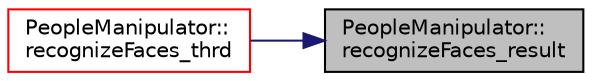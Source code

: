 digraph "PeopleManipulator::recognizeFaces_result"
{
 // LATEX_PDF_SIZE
  edge [fontname="Helvetica",fontsize="10",labelfontname="Helvetica",labelfontsize="10"];
  node [fontname="Helvetica",fontsize="10",shape=record];
  rankdir="RL";
  Node1 [label="PeopleManipulator::\lrecognizeFaces_result",height=0.2,width=0.4,color="black", fillcolor="grey75", style="filled", fontcolor="black",tooltip=" "];
  Node1 -> Node2 [dir="back",color="midnightblue",fontsize="10",style="solid",fontname="Helvetica"];
  Node2 [label="PeopleManipulator::\lrecognizeFaces_thrd",height=0.2,width=0.4,color="red", fillcolor="white", style="filled",URL="$class_people_manipulator.html#af47d2d92d0cb2becfb199f67cd4cb48c",tooltip=" "];
}
